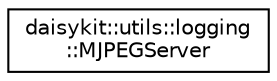 digraph "Graphical Class Hierarchy"
{
 // LATEX_PDF_SIZE
  edge [fontname="Helvetica",fontsize="10",labelfontname="Helvetica",labelfontsize="10"];
  node [fontname="Helvetica",fontsize="10",shape=record];
  rankdir="LR";
  Node0 [label="daisykit::utils::logging\l::MJPEGServer",height=0.2,width=0.4,color="black", fillcolor="white", style="filled",URL="$classdaisykit_1_1utils_1_1logging_1_1MJPEGServer.html",tooltip=" "];
}
